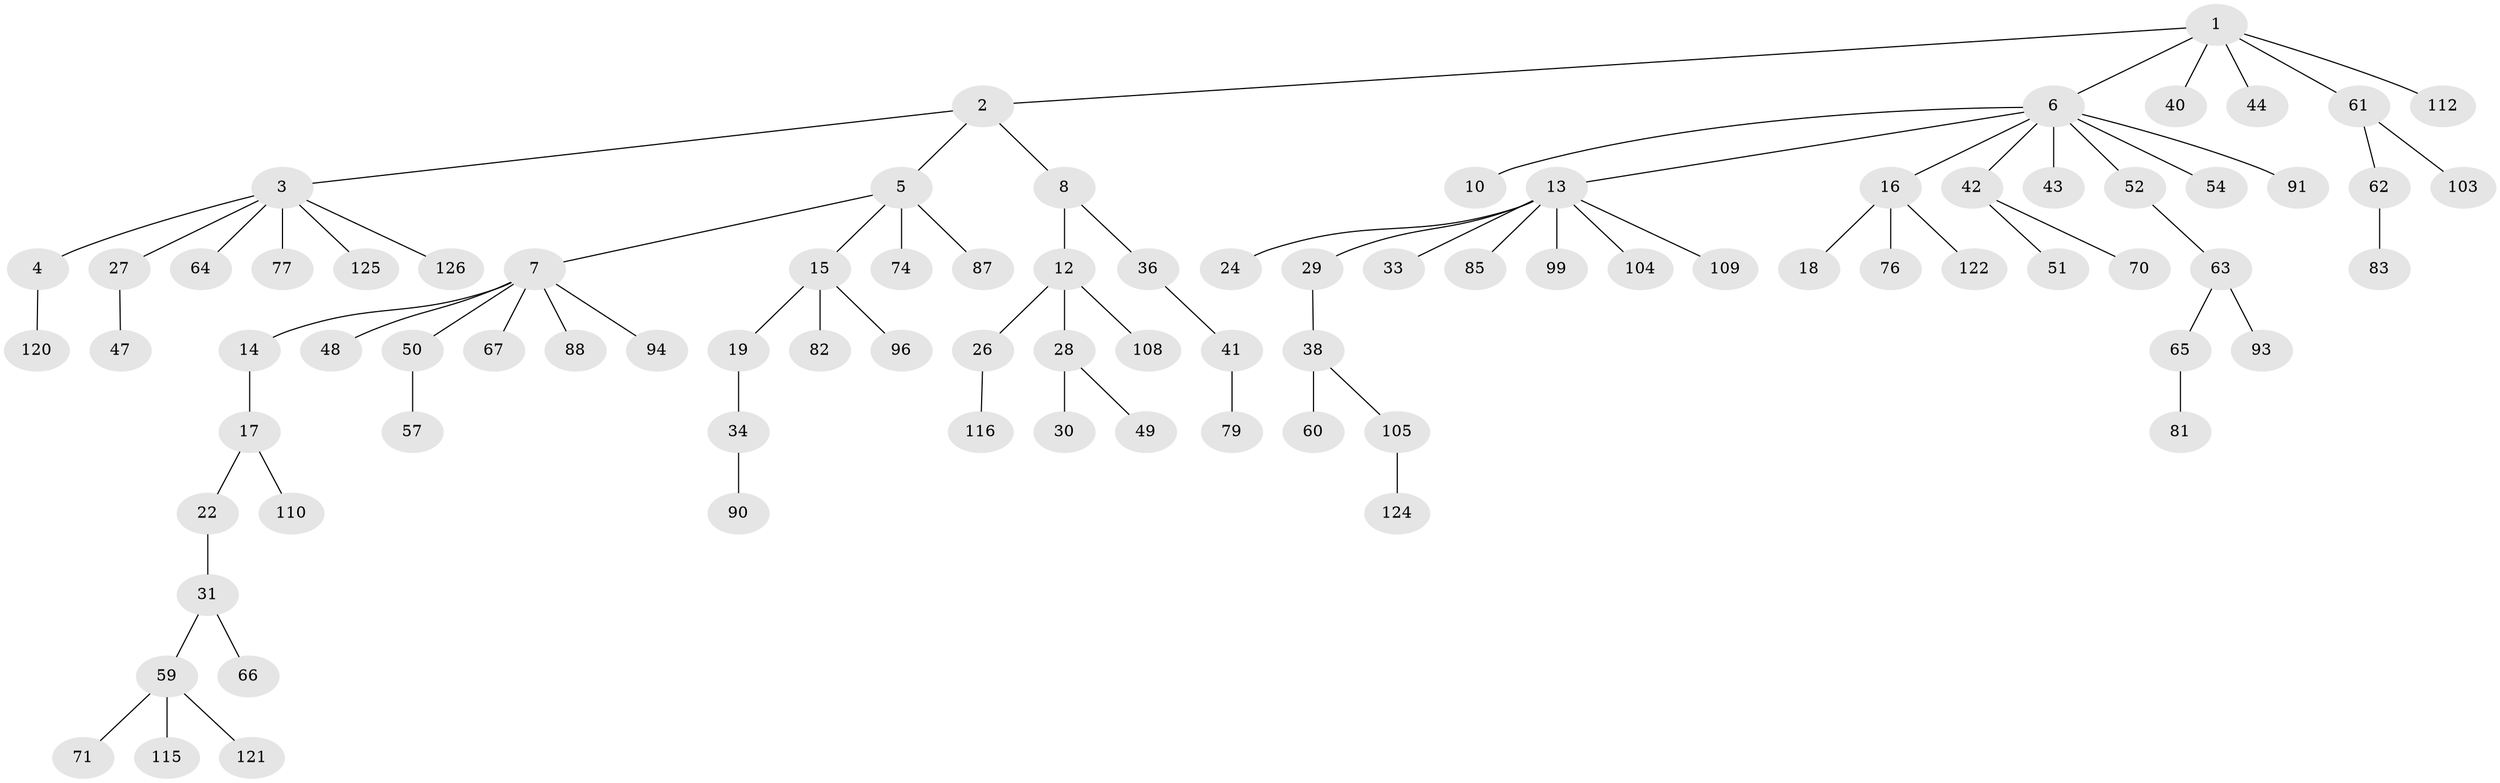 // original degree distribution, {5: 0.05555555555555555, 3: 0.0873015873015873, 4: 0.07936507936507936, 6: 0.015873015873015872, 2: 0.2698412698412698, 1: 0.49206349206349204}
// Generated by graph-tools (version 1.1) at 2025/11/02/27/25 16:11:28]
// undirected, 84 vertices, 83 edges
graph export_dot {
graph [start="1"]
  node [color=gray90,style=filled];
  1 [super="+45"];
  2 [super="+92"];
  3 [super="+20"];
  4 [super="+101"];
  5 [super="+56"];
  6 [super="+9"];
  7 [super="+11"];
  8 [super="+89"];
  10 [super="+23"];
  12 [super="+35"];
  13 [super="+32"];
  14;
  15 [super="+97"];
  16 [super="+72"];
  17 [super="+21"];
  18;
  19;
  22 [super="+25"];
  24;
  26 [super="+39"];
  27 [super="+37"];
  28 [super="+55"];
  29;
  30;
  31 [super="+46"];
  33;
  34 [super="+78"];
  36 [super="+58"];
  38 [super="+86"];
  40;
  41 [super="+73"];
  42;
  43;
  44;
  47 [super="+75"];
  48 [super="+68"];
  49;
  50;
  51;
  52 [super="+53"];
  54 [super="+98"];
  57 [super="+118"];
  59 [super="+100"];
  60;
  61 [super="+69"];
  62 [super="+113"];
  63;
  64 [super="+102"];
  65 [super="+80"];
  66 [super="+84"];
  67 [super="+123"];
  70;
  71;
  74;
  76;
  77 [super="+106"];
  79;
  81 [super="+111"];
  82;
  83 [super="+117"];
  85 [super="+95"];
  87;
  88;
  90;
  91;
  93 [super="+119"];
  94;
  96;
  99;
  103;
  104;
  105 [super="+107"];
  108;
  109;
  110 [super="+114"];
  112;
  115;
  116;
  120;
  121;
  122;
  124;
  125;
  126;
  1 -- 2;
  1 -- 6;
  1 -- 40;
  1 -- 44;
  1 -- 112;
  1 -- 61;
  2 -- 3;
  2 -- 5;
  2 -- 8;
  3 -- 4;
  3 -- 27;
  3 -- 126;
  3 -- 64;
  3 -- 77;
  3 -- 125;
  4 -- 120;
  5 -- 7;
  5 -- 15;
  5 -- 74;
  5 -- 87;
  6 -- 13;
  6 -- 42;
  6 -- 52;
  6 -- 91;
  6 -- 16;
  6 -- 54;
  6 -- 10;
  6 -- 43;
  7 -- 67;
  7 -- 88;
  7 -- 94;
  7 -- 48;
  7 -- 50;
  7 -- 14;
  8 -- 12;
  8 -- 36;
  12 -- 26;
  12 -- 28;
  12 -- 108;
  13 -- 24;
  13 -- 29;
  13 -- 33;
  13 -- 109;
  13 -- 104;
  13 -- 99;
  13 -- 85;
  14 -- 17;
  15 -- 19;
  15 -- 82;
  15 -- 96;
  16 -- 18;
  16 -- 76;
  16 -- 122;
  17 -- 22;
  17 -- 110;
  19 -- 34;
  22 -- 31;
  26 -- 116;
  27 -- 47;
  28 -- 30;
  28 -- 49;
  29 -- 38;
  31 -- 59;
  31 -- 66;
  34 -- 90;
  36 -- 41;
  38 -- 60;
  38 -- 105;
  41 -- 79;
  42 -- 51;
  42 -- 70;
  50 -- 57;
  52 -- 63;
  59 -- 71;
  59 -- 121;
  59 -- 115;
  61 -- 62;
  61 -- 103;
  62 -- 83;
  63 -- 65;
  63 -- 93;
  65 -- 81;
  105 -- 124;
}

